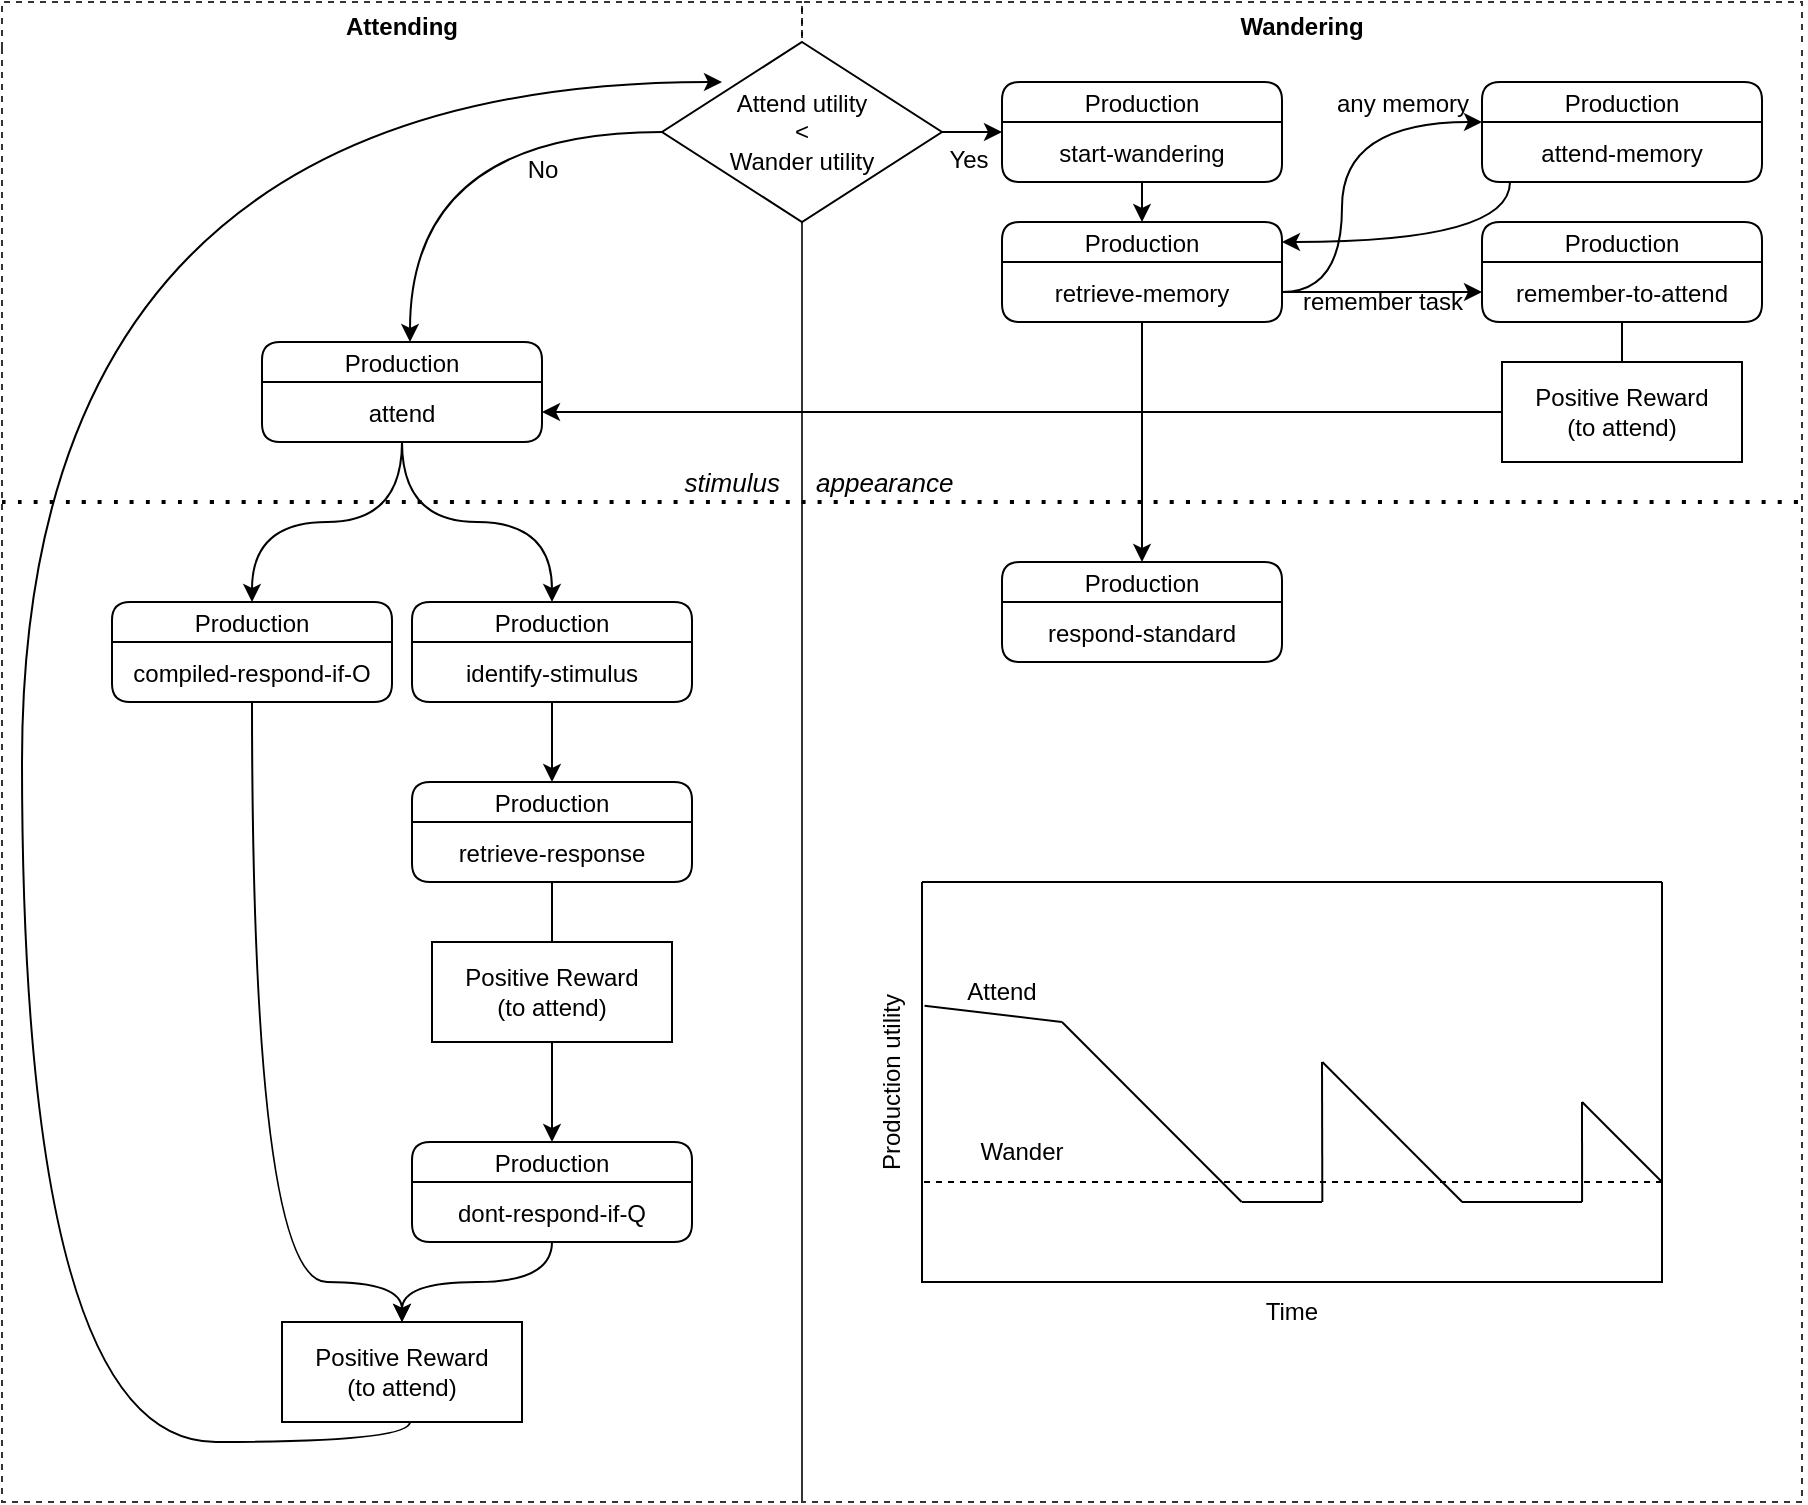 <mxfile>
    <diagram id="C5RBs43oDa-KdzZeNtuy" name="Page-1">
        <mxGraphModel dx="1891" dy="996" grid="1" gridSize="10" guides="1" tooltips="1" connect="1" arrows="1" fold="1" page="0" pageScale="1" pageWidth="827" pageHeight="1169" background="none" math="0" shadow="0">
            <root>
                <mxCell id="WIyWlLk6GJQsqaUBKTNV-0"/>
                <mxCell id="WIyWlLk6GJQsqaUBKTNV-1" parent="WIyWlLk6GJQsqaUBKTNV-0"/>
                <mxCell id="32" value="Wandering" style="swimlane;fontSize=12;strokeColor=default;gradientColor=none;swimlaneFillColor=none;dashed=1;strokeWidth=1;perimeterSpacing=1;opacity=80;fillColor=none;fontStyle=1;swimlaneLine=0;" parent="WIyWlLk6GJQsqaUBKTNV-1" vertex="1">
                    <mxGeometry x="350" y="50" width="500" height="750" as="geometry"/>
                </mxCell>
                <mxCell id="2I1Crz_ZXlMl6JZm2lD2-74" value="Production" style="swimlane;fontStyle=0;childLayout=stackLayout;horizontal=1;startSize=20;horizontalStack=0;resizeParent=1;resizeParentMax=0;resizeLast=0;collapsible=1;marginBottom=0;rounded=1;shadow=0;glass=0;fillColor=none;" parent="32" vertex="1">
                    <mxGeometry x="100" y="280" width="140" height="50" as="geometry"/>
                </mxCell>
                <mxCell id="2I1Crz_ZXlMl6JZm2lD2-75" value="respond-standard" style="text;strokeColor=none;fillColor=none;align=center;verticalAlign=middle;spacingLeft=4;spacingRight=4;overflow=hidden;points=[[0,0.5],[1,0.5]];portConstraint=eastwest;rotatable=0;rounded=1;shadow=0;glass=0;" parent="2I1Crz_ZXlMl6JZm2lD2-74" vertex="1">
                    <mxGeometry y="20" width="140" height="30" as="geometry"/>
                </mxCell>
                <mxCell id="26" value="Positive Reward&lt;br&gt;(to attend)" style="rounded=0;whiteSpace=wrap;html=1;fontSize=12;fillColor=none;" parent="32" vertex="1">
                    <mxGeometry x="350" y="180" width="120" height="50" as="geometry"/>
                </mxCell>
                <mxCell id="36" value="" style="swimlane;startSize=0;fontSize=12;" parent="32" vertex="1">
                    <mxGeometry x="60" y="440" width="370" height="200" as="geometry"/>
                </mxCell>
                <mxCell id="48" value="" style="endArrow=none;html=1;fontSize=12;entryX=0.432;entryY=0.8;entryDx=0;entryDy=0;entryPerimeter=0;" parent="36" target="36" edge="1">
                    <mxGeometry width="50" height="50" relative="1" as="geometry">
                        <mxPoint x="70" y="70" as="sourcePoint"/>
                        <mxPoint x="160" y="160" as="targetPoint"/>
                    </mxGeometry>
                </mxCell>
                <mxCell id="49" value="" style="endArrow=none;html=1;fontSize=12;exitX=0.541;exitY=0.8;exitDx=0;exitDy=0;exitPerimeter=0;" parent="36" source="36" edge="1">
                    <mxGeometry width="50" height="50" relative="1" as="geometry">
                        <mxPoint x="160" y="160" as="sourcePoint"/>
                        <mxPoint x="200" y="90" as="targetPoint"/>
                    </mxGeometry>
                </mxCell>
                <mxCell id="57" value="" style="endArrow=none;html=1;fontSize=12;" parent="36" edge="1">
                    <mxGeometry width="50" height="50" relative="1" as="geometry">
                        <mxPoint x="160" y="160" as="sourcePoint"/>
                        <mxPoint x="200" y="160" as="targetPoint"/>
                    </mxGeometry>
                </mxCell>
                <mxCell id="58" value="" style="endArrow=none;html=1;fontSize=12;" parent="36" edge="1">
                    <mxGeometry width="50" height="50" relative="1" as="geometry">
                        <mxPoint x="270" y="160" as="sourcePoint"/>
                        <mxPoint x="330" y="160" as="targetPoint"/>
                    </mxGeometry>
                </mxCell>
                <mxCell id="59" value="Attend" style="text;html=1;strokeColor=none;fillColor=none;align=center;verticalAlign=middle;whiteSpace=wrap;rounded=0;fontSize=12;" parent="36" vertex="1">
                    <mxGeometry x="10" y="40" width="60" height="30" as="geometry"/>
                </mxCell>
                <mxCell id="61" value="Wander" style="text;html=1;strokeColor=none;fillColor=none;align=center;verticalAlign=middle;whiteSpace=wrap;rounded=0;fontSize=12;" parent="36" vertex="1">
                    <mxGeometry x="20" y="120" width="60" height="30" as="geometry"/>
                </mxCell>
                <mxCell id="37" value="Time" style="text;html=1;strokeColor=none;fillColor=none;align=center;verticalAlign=middle;whiteSpace=wrap;rounded=0;fontSize=12;" parent="32" vertex="1">
                    <mxGeometry x="215" y="640" width="60" height="30" as="geometry"/>
                </mxCell>
                <mxCell id="38" value="Production utility" style="text;html=1;strokeColor=none;fillColor=none;align=center;verticalAlign=middle;whiteSpace=wrap;rounded=0;fontSize=12;rotation=270;" parent="32" vertex="1">
                    <mxGeometry x="-20" y="525" width="130" height="30" as="geometry"/>
                </mxCell>
                <mxCell id="44" value="" style="endArrow=none;html=1;fontSize=12;entryX=0;entryY=0.75;entryDx=0;entryDy=0;exitX=1;exitY=0.75;exitDx=0;exitDy=0;dashed=1;" parent="32" source="36" target="36" edge="1">
                    <mxGeometry width="50" height="50" relative="1" as="geometry">
                        <mxPoint x="170.0" y="569.59" as="sourcePoint"/>
                        <mxPoint x="60" y="569.09" as="targetPoint"/>
                    </mxGeometry>
                </mxCell>
                <mxCell id="46" value="" style="endArrow=none;html=1;fontSize=12;exitX=0.793;exitY=1.042;exitDx=0;exitDy=0;entryX=0.189;entryY=0.35;entryDx=0;entryDy=0;entryPerimeter=0;exitPerimeter=0;" parent="32" source="38" target="36" edge="1">
                    <mxGeometry width="50" height="50" relative="1" as="geometry">
                        <mxPoint x="110" y="430" as="sourcePoint"/>
                        <mxPoint x="130" y="508" as="targetPoint"/>
                    </mxGeometry>
                </mxCell>
                <mxCell id="47" value="" style="endArrow=none;html=1;fontSize=12;exitX=0.75;exitY=1;exitDx=0;exitDy=0;" parent="32" source="38" target="36" edge="1">
                    <mxGeometry width="50" height="50" relative="1" as="geometry">
                        <mxPoint x="110" y="430" as="sourcePoint"/>
                        <mxPoint x="130" y="508" as="targetPoint"/>
                    </mxGeometry>
                </mxCell>
                <mxCell id="52" value="" style="endArrow=none;html=1;fontSize=12;exitX=0.892;exitY=0.55;exitDx=0;exitDy=0;exitPerimeter=0;entryX=1;entryY=0.75;entryDx=0;entryDy=0;" parent="32" source="36" target="36" edge="1">
                    <mxGeometry width="50" height="50" relative="1" as="geometry">
                        <mxPoint x="300" y="540" as="sourcePoint"/>
                        <mxPoint x="440" y="600" as="targetPoint"/>
                    </mxGeometry>
                </mxCell>
                <mxCell id="51" value="" style="endArrow=none;html=1;fontSize=12;entryX=0.892;entryY=0.8;entryDx=0;entryDy=0;entryPerimeter=0;" parent="32" target="36" edge="1">
                    <mxGeometry width="50" height="50" relative="1" as="geometry">
                        <mxPoint x="390" y="550" as="sourcePoint"/>
                        <mxPoint x="300" y="600" as="targetPoint"/>
                    </mxGeometry>
                </mxCell>
                <mxCell id="50" value="" style="endArrow=none;html=1;fontSize=12;exitX=0.73;exitY=0.8;exitDx=0;exitDy=0;exitPerimeter=0;entryX=0.541;entryY=0.45;entryDx=0;entryDy=0;entryPerimeter=0;" parent="32" source="36" target="36" edge="1">
                    <mxGeometry width="50" height="50" relative="1" as="geometry">
                        <mxPoint x="30" y="480" as="sourcePoint"/>
                        <mxPoint x="220" y="530" as="targetPoint"/>
                    </mxGeometry>
                </mxCell>
                <mxCell id="33" value="Attending" style="swimlane;fontSize=12;strokeColor=default;gradientColor=none;swimlaneFillColor=none;dashed=1;opacity=80;fillColor=none;swimlaneLine=0;" parent="WIyWlLk6GJQsqaUBKTNV-1" vertex="1">
                    <mxGeometry x="-50" y="50" width="400" height="750" as="geometry"/>
                </mxCell>
                <mxCell id="2I1Crz_ZXlMl6JZm2lD2-21" value="Production" style="swimlane;fontStyle=0;childLayout=stackLayout;horizontal=1;startSize=20;horizontalStack=0;resizeParent=1;resizeParentMax=0;resizeLast=0;collapsible=1;marginBottom=0;rounded=1;shadow=0;glass=0;fillColor=none;" parent="33" vertex="1">
                    <mxGeometry x="205" y="300" width="140" height="50" as="geometry"/>
                </mxCell>
                <mxCell id="2I1Crz_ZXlMl6JZm2lD2-22" value="identify-stimulus" style="text;strokeColor=none;fillColor=none;align=center;verticalAlign=middle;spacingLeft=4;spacingRight=4;overflow=hidden;points=[[0,0.5],[1,0.5]];portConstraint=eastwest;rotatable=0;rounded=1;shadow=0;glass=0;" parent="2I1Crz_ZXlMl6JZm2lD2-21" vertex="1">
                    <mxGeometry y="20" width="140" height="30" as="geometry"/>
                </mxCell>
                <mxCell id="16" value="Production" style="swimlane;fontStyle=0;childLayout=stackLayout;horizontal=1;startSize=20;horizontalStack=0;resizeParent=1;resizeParentMax=0;resizeLast=0;collapsible=1;marginBottom=0;rounded=1;shadow=0;glass=0;fillColor=none;" parent="33" vertex="1">
                    <mxGeometry x="205" y="390" width="140" height="50" as="geometry"/>
                </mxCell>
                <mxCell id="17" value="retrieve-response" style="text;strokeColor=none;fillColor=none;align=center;verticalAlign=middle;spacingLeft=4;spacingRight=4;overflow=hidden;points=[[0,0.5],[1,0.5]];portConstraint=eastwest;rotatable=0;rounded=1;shadow=0;glass=0;" parent="16" vertex="1">
                    <mxGeometry y="20" width="140" height="30" as="geometry"/>
                </mxCell>
                <mxCell id="2I1Crz_ZXlMl6JZm2lD2-32" value="Production" style="swimlane;fontStyle=0;childLayout=stackLayout;horizontal=1;startSize=20;horizontalStack=0;resizeParent=1;resizeParentMax=0;resizeLast=0;collapsible=1;marginBottom=0;rounded=1;shadow=0;glass=0;swimlaneFillColor=none;fillColor=none;" parent="33" vertex="1">
                    <mxGeometry x="55" y="300" width="140" height="50" as="geometry"/>
                </mxCell>
                <mxCell id="2I1Crz_ZXlMl6JZm2lD2-33" value="compiled-respond-if-O" style="text;strokeColor=none;fillColor=none;align=center;verticalAlign=middle;spacingLeft=4;spacingRight=4;overflow=hidden;points=[[0,0.5],[1,0.5]];portConstraint=eastwest;rotatable=0;rounded=1;shadow=0;glass=0;" parent="2I1Crz_ZXlMl6JZm2lD2-32" vertex="1">
                    <mxGeometry y="20" width="140" height="30" as="geometry"/>
                </mxCell>
                <mxCell id="2I1Crz_ZXlMl6JZm2lD2-34" value="Production" style="swimlane;fontStyle=0;childLayout=stackLayout;horizontal=1;startSize=20;horizontalStack=0;resizeParent=1;resizeParentMax=0;resizeLast=0;collapsible=1;marginBottom=0;rounded=1;shadow=0;glass=0;fillColor=none;" parent="33" vertex="1">
                    <mxGeometry x="205" y="570" width="140" height="50" as="geometry"/>
                </mxCell>
                <mxCell id="2I1Crz_ZXlMl6JZm2lD2-35" value="dont-respond-if-Q" style="text;strokeColor=none;fillColor=none;align=center;verticalAlign=middle;spacingLeft=4;spacingRight=4;overflow=hidden;points=[[0,0.5],[1,0.5]];portConstraint=eastwest;rotatable=0;rounded=1;shadow=0;glass=0;" parent="2I1Crz_ZXlMl6JZm2lD2-34" vertex="1">
                    <mxGeometry y="20" width="140" height="30" as="geometry"/>
                </mxCell>
                <mxCell id="20" value="Positive Reward&lt;br&gt;(to attend)" style="rounded=0;whiteSpace=wrap;html=1;fontSize=12;fillColor=none;" parent="33" vertex="1">
                    <mxGeometry x="140" y="660" width="120" height="50" as="geometry"/>
                </mxCell>
                <mxCell id="2I1Crz_ZXlMl6JZm2lD2-48" value="&lt;div style=&quot;font-size: 12px&quot;&gt;&lt;br&gt;&lt;/div&gt;" style="edgeStyle=orthogonalEdgeStyle;curved=1;rounded=0;orthogonalLoop=1;jettySize=auto;html=1;labelBackgroundColor=none;exitX=0.5;exitY=1;exitDx=0;exitDy=0;fontSize=12;" parent="33" source="19" target="2I1Crz_ZXlMl6JZm2lD2-34" edge="1">
                    <mxGeometry x="-0.2" y="55" relative="1" as="geometry">
                        <mxPoint as="offset"/>
                        <mxPoint x="204.0" y="470" as="sourcePoint"/>
                    </mxGeometry>
                </mxCell>
                <mxCell id="22" style="edgeStyle=orthogonalEdgeStyle;curved=1;html=1;labelBackgroundColor=none;fontSize=12;endArrow=classic;endFill=1;" parent="33" source="2I1Crz_ZXlMl6JZm2lD2-32" target="20" edge="1">
                    <mxGeometry relative="1" as="geometry">
                        <Array as="points">
                            <mxPoint x="125" y="640"/>
                            <mxPoint x="200" y="640"/>
                        </Array>
                    </mxGeometry>
                </mxCell>
                <mxCell id="21" style="edgeStyle=orthogonalEdgeStyle;curved=1;html=1;labelBackgroundColor=none;fontSize=12;endArrow=classic;endFill=1;" parent="33" source="2I1Crz_ZXlMl6JZm2lD2-34" target="20" edge="1">
                    <mxGeometry relative="1" as="geometry"/>
                </mxCell>
                <mxCell id="18" value="" style="edgeStyle=orthogonalEdgeStyle;curved=1;rounded=0;orthogonalLoop=1;jettySize=auto;html=1;endArrow=classic;endFill=1;" parent="33" source="2I1Crz_ZXlMl6JZm2lD2-21" target="16" edge="1">
                    <mxGeometry relative="1" as="geometry">
                        <mxPoint x="204" y="240" as="sourcePoint"/>
                        <mxPoint x="204" y="340" as="targetPoint"/>
                    </mxGeometry>
                </mxCell>
                <mxCell id="2I1Crz_ZXlMl6JZm2lD2-45" style="edgeStyle=orthogonalEdgeStyle;curved=1;rounded=0;orthogonalLoop=1;jettySize=auto;html=1;startArrow=none;endArrow=none;endFill=0;entryX=0.5;entryY=0;entryDx=0;entryDy=0;" parent="33" source="16" target="19" edge="1">
                    <mxGeometry relative="1" as="geometry">
                        <mxPoint x="204.0" y="340" as="targetPoint"/>
                    </mxGeometry>
                </mxCell>
                <mxCell id="19" value="Positive Reward&lt;br&gt;(to attend)" style="rounded=0;whiteSpace=wrap;html=1;fontSize=12;fillColor=none;" parent="33" vertex="1">
                    <mxGeometry x="215" y="470" width="120" height="50" as="geometry"/>
                </mxCell>
                <mxCell id="63" style="edgeStyle=orthogonalEdgeStyle;html=1;curved=1;" edge="1" parent="33" source="2I1Crz_ZXlMl6JZm2lD2-1" target="2I1Crz_ZXlMl6JZm2lD2-32">
                    <mxGeometry relative="1" as="geometry"/>
                </mxCell>
                <mxCell id="2I1Crz_ZXlMl6JZm2lD2-1" value="Production" style="swimlane;fontStyle=0;childLayout=stackLayout;horizontal=1;startSize=20;horizontalStack=0;resizeParent=1;resizeParentMax=0;resizeLast=0;collapsible=1;marginBottom=0;rounded=1;shadow=0;glass=0;fillColor=none;" parent="33" vertex="1">
                    <mxGeometry x="130" y="170" width="140" height="50" as="geometry"/>
                </mxCell>
                <mxCell id="2I1Crz_ZXlMl6JZm2lD2-2" value="attend" style="text;strokeColor=none;fillColor=none;align=center;verticalAlign=middle;spacingLeft=4;spacingRight=4;overflow=hidden;points=[[0,0.5],[1,0.5]];portConstraint=eastwest;rotatable=0;rounded=1;shadow=0;glass=0;" parent="2I1Crz_ZXlMl6JZm2lD2-1" vertex="1">
                    <mxGeometry y="20" width="140" height="30" as="geometry"/>
                </mxCell>
                <mxCell id="2I1Crz_ZXlMl6JZm2lD2-44" style="edgeStyle=orthogonalEdgeStyle;curved=1;rounded=0;orthogonalLoop=1;jettySize=auto;html=1;entryX=0.5;entryY=0;entryDx=0;entryDy=0;" parent="33" source="2I1Crz_ZXlMl6JZm2lD2-1" target="2I1Crz_ZXlMl6JZm2lD2-21" edge="1">
                    <mxGeometry relative="1" as="geometry"/>
                </mxCell>
                <mxCell id="9" value="Yes" style="edgeStyle=orthogonalEdgeStyle;curved=1;html=1;fontSize=12;labelBackgroundColor=none;labelPosition=center;verticalLabelPosition=bottom;align=center;verticalAlign=top;" parent="WIyWlLk6GJQsqaUBKTNV-1" source="4" target="UtOH4rOj3gADrwU_OdTL-1" edge="1">
                    <mxGeometry x="-0.189" relative="1" as="geometry">
                        <mxPoint x="1" as="offset"/>
                    </mxGeometry>
                </mxCell>
                <mxCell id="7" value="No" style="edgeStyle=orthogonalEdgeStyle;html=1;fontSize=12;curved=1;exitX=0;exitY=0.5;exitDx=0;exitDy=0;labelBackgroundColor=none;labelPosition=center;verticalLabelPosition=bottom;align=center;verticalAlign=top;" parent="WIyWlLk6GJQsqaUBKTNV-1" source="4" target="2I1Crz_ZXlMl6JZm2lD2-1" edge="1">
                    <mxGeometry x="-0.48" y="5" relative="1" as="geometry">
                        <Array as="points">
                            <mxPoint x="154" y="115"/>
                        </Array>
                        <mxPoint as="offset"/>
                    </mxGeometry>
                </mxCell>
                <mxCell id="2I1Crz_ZXlMl6JZm2lD2-43" value="stimulus&amp;nbsp;&amp;nbsp; &amp;nbsp; appearance" style="endArrow=none;dashed=1;html=1;dashPattern=1 3;strokeWidth=2;rounded=0;curved=1;fontStyle=2;spacingLeft=15;labelBackgroundColor=none;fontSize=13;" parent="WIyWlLk6GJQsqaUBKTNV-1" edge="1">
                    <mxGeometry x="-0.111" y="10" width="50" height="50" relative="1" as="geometry">
                        <mxPoint x="-50" y="300" as="sourcePoint"/>
                        <mxPoint x="850" y="300" as="targetPoint"/>
                        <mxPoint as="offset"/>
                    </mxGeometry>
                </mxCell>
                <mxCell id="4" value="&lt;font style=&quot;font-size: 12px&quot;&gt;Attend utility&lt;br&gt;&amp;lt;&lt;br&gt;Wander utility&lt;br&gt;&lt;/font&gt;" style="rhombus;whiteSpace=wrap;html=1;fillColor=default;" parent="WIyWlLk6GJQsqaUBKTNV-1" vertex="1">
                    <mxGeometry x="280" y="70" width="140" height="90" as="geometry"/>
                </mxCell>
                <mxCell id="2I1Crz_ZXlMl6JZm2lD2-73" style="edgeStyle=orthogonalEdgeStyle;curved=1;rounded=0;orthogonalLoop=1;jettySize=auto;html=1;exitX=0.5;exitY=1;exitDx=0;exitDy=0;labelBackgroundColor=none;entryX=0.5;entryY=0;entryDx=0;entryDy=0;" parent="WIyWlLk6GJQsqaUBKTNV-1" source="2I1Crz_ZXlMl6JZm2lD2-52" target="2I1Crz_ZXlMl6JZm2lD2-74" edge="1">
                    <mxGeometry relative="1" as="geometry">
                        <mxPoint x="655.333" y="-220" as="targetPoint"/>
                    </mxGeometry>
                </mxCell>
                <mxCell id="2I1Crz_ZXlMl6JZm2lD2-52" value="Production" style="swimlane;fontStyle=0;childLayout=stackLayout;horizontal=1;startSize=20;horizontalStack=0;resizeParent=1;resizeParentMax=0;resizeLast=0;collapsible=1;marginBottom=0;rounded=1;shadow=0;glass=0;fillColor=none;" parent="WIyWlLk6GJQsqaUBKTNV-1" vertex="1">
                    <mxGeometry x="450" y="160" width="140" height="50" as="geometry"/>
                </mxCell>
                <mxCell id="2I1Crz_ZXlMl6JZm2lD2-53" value="retrieve-memory" style="text;strokeColor=none;fillColor=none;align=center;verticalAlign=middle;spacingLeft=4;spacingRight=4;overflow=hidden;points=[[0,0.5],[1,0.5]];portConstraint=eastwest;rotatable=0;rounded=1;shadow=0;glass=0;" parent="2I1Crz_ZXlMl6JZm2lD2-52" vertex="1">
                    <mxGeometry y="20" width="140" height="30" as="geometry"/>
                </mxCell>
                <mxCell id="UtOH4rOj3gADrwU_OdTL-1" value="Production" style="swimlane;fontStyle=0;childLayout=stackLayout;horizontal=1;startSize=20;horizontalStack=0;resizeParent=1;resizeParentMax=0;resizeLast=0;collapsible=1;marginBottom=0;rounded=1;shadow=0;glass=0;fillColor=none;" parent="WIyWlLk6GJQsqaUBKTNV-1" vertex="1">
                    <mxGeometry x="450" y="90" width="140" height="50" as="geometry"/>
                </mxCell>
                <mxCell id="UtOH4rOj3gADrwU_OdTL-2" value="start-wandering" style="text;strokeColor=none;fillColor=none;align=center;verticalAlign=middle;spacingLeft=4;spacingRight=4;overflow=hidden;points=[[0,0.5],[1,0.5]];portConstraint=eastwest;rotatable=0;rounded=1;shadow=0;glass=0;" parent="UtOH4rOj3gADrwU_OdTL-1" vertex="1">
                    <mxGeometry y="20" width="140" height="30" as="geometry"/>
                </mxCell>
                <mxCell id="UtOH4rOj3gADrwU_OdTL-6" value="any memory" style="edgeStyle=orthogonalEdgeStyle;rounded=0;orthogonalLoop=1;jettySize=auto;html=1;labelBackgroundColor=none;curved=1;labelPosition=center;verticalLabelPosition=top;align=center;verticalAlign=bottom;fontSize=12;" parent="WIyWlLk6GJQsqaUBKTNV-1" source="2I1Crz_ZXlMl6JZm2lD2-53" target="2I1Crz_ZXlMl6JZm2lD2-78" edge="1">
                    <mxGeometry x="0.568" relative="1" as="geometry">
                        <Array as="points">
                            <mxPoint x="620" y="195"/>
                            <mxPoint x="620" y="110"/>
                        </Array>
                        <mxPoint as="offset"/>
                    </mxGeometry>
                </mxCell>
                <mxCell id="UtOH4rOj3gADrwU_OdTL-5" value="&lt;div style=&quot;font-size: 12px;&quot;&gt;remember task&lt;/div&gt;" style="edgeStyle=orthogonalEdgeStyle;rounded=0;orthogonalLoop=1;jettySize=auto;html=1;labelPosition=center;verticalLabelPosition=middle;align=center;verticalAlign=middle;labelBackgroundColor=none;fontSize=12;" parent="WIyWlLk6GJQsqaUBKTNV-1" source="2I1Crz_ZXlMl6JZm2lD2-53" target="2I1Crz_ZXlMl6JZm2lD2-57" edge="1">
                    <mxGeometry y="-5" relative="1" as="geometry">
                        <mxPoint as="offset"/>
                    </mxGeometry>
                </mxCell>
                <mxCell id="UtOH4rOj3gADrwU_OdTL-7" style="edgeStyle=orthogonalEdgeStyle;curved=1;rounded=0;orthogonalLoop=1;jettySize=auto;html=1;labelBackgroundColor=none;" parent="WIyWlLk6GJQsqaUBKTNV-1" source="2I1Crz_ZXlMl6JZm2lD2-79" target="2I1Crz_ZXlMl6JZm2lD2-52" edge="1">
                    <mxGeometry relative="1" as="geometry">
                        <Array as="points">
                            <mxPoint x="704" y="125"/>
                            <mxPoint x="704" y="170"/>
                        </Array>
                    </mxGeometry>
                </mxCell>
                <mxCell id="28" value="" style="edgeStyle=orthogonalEdgeStyle;curved=1;html=1;labelBackgroundColor=none;fontSize=12;endArrow=none;endFill=0;" parent="WIyWlLk6GJQsqaUBKTNV-1" source="2I1Crz_ZXlMl6JZm2lD2-56" target="26" edge="1">
                    <mxGeometry relative="1" as="geometry"/>
                </mxCell>
                <mxCell id="2I1Crz_ZXlMl6JZm2lD2-56" value="Production" style="swimlane;fontStyle=0;childLayout=stackLayout;horizontal=1;startSize=20;horizontalStack=0;resizeParent=1;resizeParentMax=0;resizeLast=0;collapsible=1;marginBottom=0;rounded=1;shadow=0;glass=0;strokeColor=default;fillColor=none;" parent="WIyWlLk6GJQsqaUBKTNV-1" vertex="1">
                    <mxGeometry x="690" y="160" width="140" height="50" as="geometry">
                        <mxRectangle x="280" y="90" width="90" height="20" as="alternateBounds"/>
                    </mxGeometry>
                </mxCell>
                <mxCell id="2I1Crz_ZXlMl6JZm2lD2-57" value="remember-to-attend" style="text;strokeColor=none;fillColor=none;align=center;verticalAlign=middle;spacingLeft=4;spacingRight=4;overflow=hidden;points=[[0,0.5],[1,0.5]];portConstraint=eastwest;rotatable=0;rounded=1;shadow=0;glass=0;" parent="2I1Crz_ZXlMl6JZm2lD2-56" vertex="1">
                    <mxGeometry y="20" width="140" height="30" as="geometry"/>
                </mxCell>
                <mxCell id="2I1Crz_ZXlMl6JZm2lD2-78" value="Production" style="swimlane;fontStyle=0;childLayout=stackLayout;horizontal=1;startSize=20;horizontalStack=0;resizeParent=1;resizeParentMax=0;resizeLast=0;collapsible=1;marginBottom=0;rounded=1;shadow=0;glass=0;strokeColor=default;fillColor=none;" parent="WIyWlLk6GJQsqaUBKTNV-1" vertex="1">
                    <mxGeometry x="690" y="90" width="140" height="50" as="geometry">
                        <mxRectangle x="280" y="30" width="90" height="20" as="alternateBounds"/>
                    </mxGeometry>
                </mxCell>
                <mxCell id="2I1Crz_ZXlMl6JZm2lD2-79" value="attend-memory" style="text;strokeColor=none;fillColor=none;align=center;verticalAlign=middle;spacingLeft=4;spacingRight=4;overflow=hidden;points=[[0,0.5],[1,0.5]];portConstraint=eastwest;rotatable=0;rounded=1;shadow=0;glass=0;" parent="2I1Crz_ZXlMl6JZm2lD2-78" vertex="1">
                    <mxGeometry y="20" width="140" height="30" as="geometry"/>
                </mxCell>
                <mxCell id="UtOH4rOj3gADrwU_OdTL-9" style="edgeStyle=orthogonalEdgeStyle;curved=1;rounded=0;orthogonalLoop=1;jettySize=auto;html=1;labelBackgroundColor=none;" parent="WIyWlLk6GJQsqaUBKTNV-1" source="UtOH4rOj3gADrwU_OdTL-1" target="2I1Crz_ZXlMl6JZm2lD2-52" edge="1">
                    <mxGeometry relative="1" as="geometry"/>
                </mxCell>
                <mxCell id="23" style="edgeStyle=orthogonalEdgeStyle;curved=1;html=1;labelBackgroundColor=none;fontSize=12;endArrow=classic;endFill=1;" parent="WIyWlLk6GJQsqaUBKTNV-1" source="20" edge="1">
                    <mxGeometry relative="1" as="geometry">
                        <mxPoint x="310" y="90" as="targetPoint"/>
                        <Array as="points">
                            <mxPoint x="154" y="770"/>
                            <mxPoint x="-40" y="770"/>
                            <mxPoint x="-40" y="90"/>
                        </Array>
                    </mxGeometry>
                </mxCell>
                <mxCell id="35" style="edgeStyle=orthogonalEdgeStyle;curved=1;html=1;entryX=1;entryY=0.5;entryDx=0;entryDy=0;labelBackgroundColor=none;fontSize=12;endArrow=classic;endFill=1;" parent="WIyWlLk6GJQsqaUBKTNV-1" source="26" target="2I1Crz_ZXlMl6JZm2lD2-2" edge="1">
                    <mxGeometry relative="1" as="geometry"/>
                </mxCell>
            </root>
        </mxGraphModel>
    </diagram>
</mxfile>